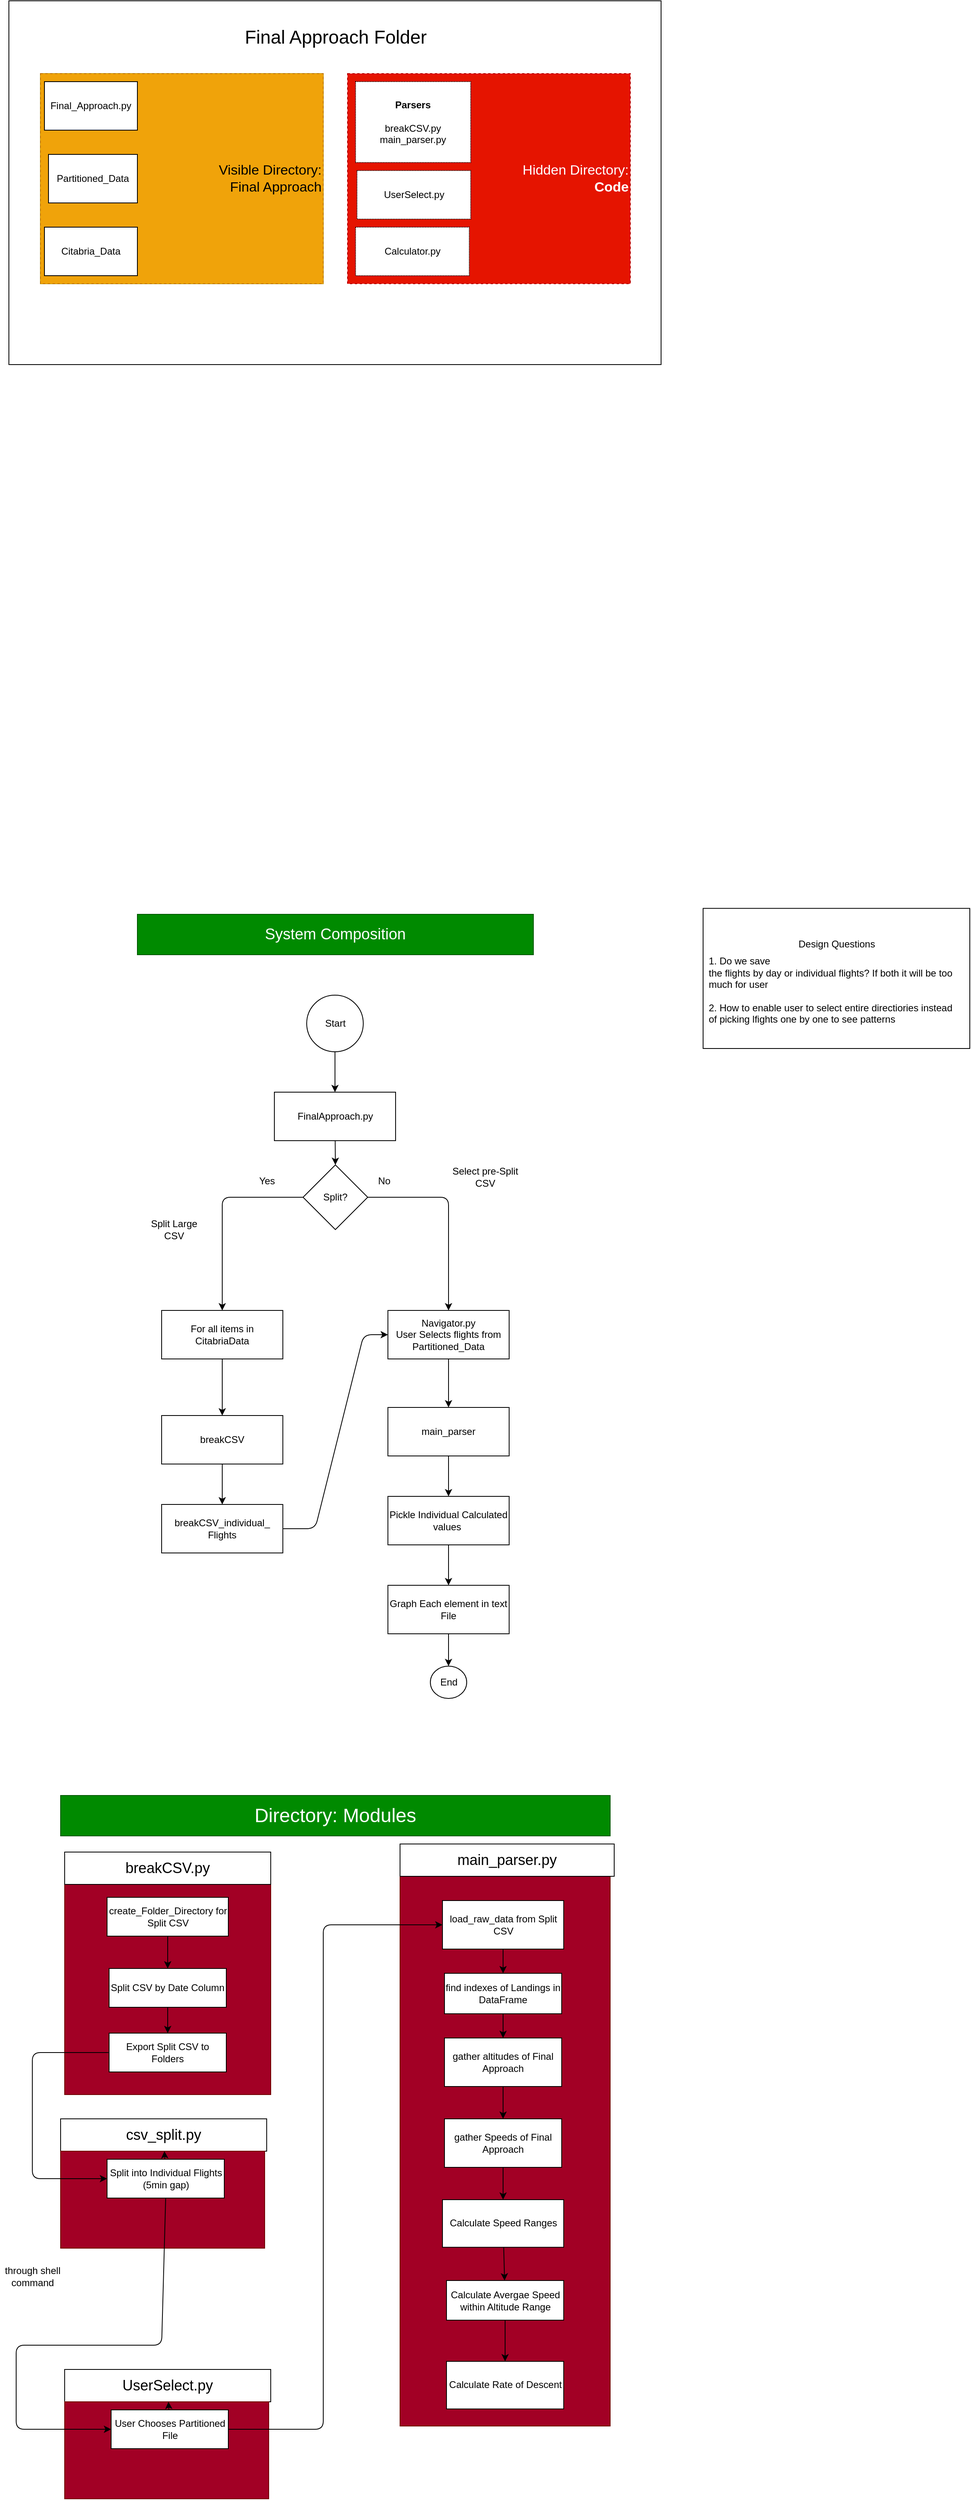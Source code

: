 <mxfile>
    <diagram id="XDxCzikrx0DDeYIclWdH" name="Page-1">
        <mxGraphModel dx="2738" dy="2295" grid="1" gridSize="10" guides="1" tooltips="1" connect="1" arrows="1" fold="1" page="1" pageScale="1" pageWidth="850" pageHeight="1100" math="0" shadow="0">
            <root>
                <mxCell id="0"/>
                <mxCell id="1" parent="0"/>
                <mxCell id="376" value="" style="group" vertex="1" connectable="0" parent="1">
                    <mxGeometry x="-765" y="1530" width="255" height="160" as="geometry"/>
                </mxCell>
                <mxCell id="374" value="&lt;font style=&quot;font-size: 18px&quot;&gt;csv_split.py&lt;/font&gt;" style="rounded=0;whiteSpace=wrap;html=1;" vertex="1" parent="376">
                    <mxGeometry width="255" height="40" as="geometry"/>
                </mxCell>
                <mxCell id="366" value="" style="group;fillColor=#a20025;fontColor=#ffffff;strokeColor=#6F0000;container=0;" vertex="1" connectable="0" parent="376">
                    <mxGeometry y="40" width="252.5" height="120" as="geometry"/>
                </mxCell>
                <mxCell id="377" value="" style="edgeStyle=none;html=1;" edge="1" parent="376" source="360" target="374">
                    <mxGeometry relative="1" as="geometry"/>
                </mxCell>
                <mxCell id="360" value="Split into Individual Flights&lt;br&gt;(5min gap)" style="whiteSpace=wrap;html=1;" vertex="1" parent="376">
                    <mxGeometry x="57.5" y="50" width="145" height="48" as="geometry"/>
                </mxCell>
                <mxCell id="245" value="" style="group;fillColor=#a20025;fontColor=#ffffff;strokeColor=#6F0000;container=0;" parent="1" vertex="1" connectable="0">
                    <mxGeometry x="-760" y="1210" width="255" height="290" as="geometry"/>
                </mxCell>
                <mxCell id="198" value="&lt;font style=&quot;font-size: 19px&quot;&gt;System Composition&lt;/font&gt;" style="whiteSpace=wrap;html=1;fillColor=#008a00;fontColor=#ffffff;strokeColor=#005700;align=center;" parent="1" vertex="1">
                    <mxGeometry x="-670" y="40" width="490" height="50" as="geometry"/>
                </mxCell>
                <mxCell id="224" style="edgeStyle=none;html=1;" parent="1" source="207" target="209" edge="1">
                    <mxGeometry relative="1" as="geometry"/>
                </mxCell>
                <mxCell id="207" value="For all items in CitabriaData" style="whiteSpace=wrap;html=1;" parent="1" vertex="1">
                    <mxGeometry x="-640" y="530" width="150" height="60" as="geometry"/>
                </mxCell>
                <mxCell id="331" value="" style="edgeStyle=none;html=1;" parent="1" source="209" target="330" edge="1">
                    <mxGeometry relative="1" as="geometry"/>
                </mxCell>
                <mxCell id="209" value="breakCSV" style="whiteSpace=wrap;html=1;" parent="1" vertex="1">
                    <mxGeometry x="-640" y="660" width="150" height="60" as="geometry"/>
                </mxCell>
                <mxCell id="345" style="edgeStyle=none;html=1;" parent="1" source="213" target="215" edge="1">
                    <mxGeometry relative="1" as="geometry"/>
                </mxCell>
                <mxCell id="213" value="main_parser" style="whiteSpace=wrap;html=1;" parent="1" vertex="1">
                    <mxGeometry x="-360" y="650" width="150" height="60" as="geometry"/>
                </mxCell>
                <mxCell id="218" value="" style="edgeStyle=none;html=1;exitX=0.5;exitY=1;exitDx=0;exitDy=0;entryX=0.5;entryY=0;entryDx=0;entryDy=0;" parent="1" source="215" target="217" edge="1">
                    <mxGeometry relative="1" as="geometry">
                        <mxPoint x="-830.0" y="870" as="sourcePoint"/>
                        <mxPoint x="-210" y="900" as="targetPoint"/>
                    </mxGeometry>
                </mxCell>
                <mxCell id="215" value="Pickle Individual Calculated values&amp;nbsp;" style="whiteSpace=wrap;html=1;" parent="1" vertex="1">
                    <mxGeometry x="-360" y="760" width="150" height="60" as="geometry"/>
                </mxCell>
                <mxCell id="348" value="" style="edgeStyle=none;html=1;" parent="1" source="217" target="347" edge="1">
                    <mxGeometry relative="1" as="geometry"/>
                </mxCell>
                <mxCell id="217" value="Graph Each element in text File" style="whiteSpace=wrap;html=1;" parent="1" vertex="1">
                    <mxGeometry x="-360" y="870" width="150" height="60" as="geometry"/>
                </mxCell>
                <mxCell id="227" style="edgeStyle=none;html=1;entryX=0.5;entryY=0;entryDx=0;entryDy=0;" parent="1" source="225" target="213" edge="1">
                    <mxGeometry relative="1" as="geometry">
                        <mxPoint x="-360" y="370" as="targetPoint"/>
                    </mxGeometry>
                </mxCell>
                <mxCell id="225" value="Navigator.py&lt;br&gt;User Selects flights from Partitioned_Data" style="whiteSpace=wrap;html=1;" parent="1" vertex="1">
                    <mxGeometry x="-360" y="530" width="150" height="60" as="geometry"/>
                </mxCell>
                <mxCell id="343" style="edgeStyle=none;html=1;entryX=0.5;entryY=0;entryDx=0;entryDy=0;" parent="1" source="229" target="342" edge="1">
                    <mxGeometry relative="1" as="geometry"/>
                </mxCell>
                <mxCell id="229" value="FinalApproach.py" style="whiteSpace=wrap;html=1;" parent="1" vertex="1">
                    <mxGeometry x="-500.5" y="260" width="150" height="60" as="geometry"/>
                </mxCell>
                <mxCell id="233" style="edgeStyle=none;html=1;entryX=0.5;entryY=0;entryDx=0;entryDy=0;" parent="1" source="232" target="229" edge="1">
                    <mxGeometry relative="1" as="geometry"/>
                </mxCell>
                <mxCell id="232" value="Start" style="ellipse;whiteSpace=wrap;html=1;" parent="1" vertex="1">
                    <mxGeometry x="-460.5" y="140" width="70" height="70" as="geometry"/>
                </mxCell>
                <mxCell id="238" value="&lt;font style=&quot;font-size: 24px&quot;&gt;Directory: Modules&lt;/font&gt;" style="rounded=0;whiteSpace=wrap;html=1;fillColor=#008a00;fontColor=#ffffff;strokeColor=#005700;" parent="1" vertex="1">
                    <mxGeometry x="-765" y="1130" width="680" height="50" as="geometry"/>
                </mxCell>
                <mxCell id="327" value="" style="group" parent="1" vertex="1" connectable="0">
                    <mxGeometry x="-829" y="-1090" width="807" height="450" as="geometry"/>
                </mxCell>
                <mxCell id="312" value="" style="whiteSpace=wrap;html=1;fontSize=18;" parent="327" vertex="1">
                    <mxGeometry width="807" height="450" as="geometry"/>
                </mxCell>
                <mxCell id="324" value="" style="group;fillColor=#e3c800;fontColor=#000000;strokeColor=#B09500;" parent="327" vertex="1" connectable="0">
                    <mxGeometry x="39" y="90" width="350" height="260" as="geometry"/>
                </mxCell>
                <mxCell id="323" value="&lt;font style=&quot;font-size: 17px&quot;&gt;Visible Directory:&lt;br&gt;Final Approach&lt;/font&gt;" style="whiteSpace=wrap;html=1;dashed=1;fillColor=#f0a30a;strokeColor=#BD7000;fontColor=#000000;align=right;" parent="324" vertex="1">
                    <mxGeometry width="350" height="260" as="geometry"/>
                </mxCell>
                <mxCell id="317" value="Final_Approach.py" style="whiteSpace=wrap;html=1;" parent="324" vertex="1">
                    <mxGeometry x="5" y="10" width="115" height="60" as="geometry"/>
                </mxCell>
                <mxCell id="314" value="Citabria_Data" style="whiteSpace=wrap;html=1;" parent="324" vertex="1">
                    <mxGeometry x="5" y="190" width="115" height="60" as="geometry"/>
                </mxCell>
                <mxCell id="316" value="Partitioned_Data" style="whiteSpace=wrap;html=1;" parent="324" vertex="1">
                    <mxGeometry x="10" y="100" width="110" height="60" as="geometry"/>
                </mxCell>
                <mxCell id="325" value="" style="group" parent="327" vertex="1" connectable="0">
                    <mxGeometry x="419" y="90" width="350" height="260" as="geometry"/>
                </mxCell>
                <mxCell id="318" value="Hidden Directory:&lt;br style=&quot;font-size: 17px;&quot;&gt;&lt;b style=&quot;font-size: 17px;&quot;&gt;Code&lt;/b&gt;" style="whiteSpace=wrap;html=1;dashed=1;fillColor=#e51400;strokeColor=#B20000;fontColor=#ffffff;align=right;fontSize=17;" parent="325" vertex="1">
                    <mxGeometry width="350.0" height="260" as="geometry"/>
                </mxCell>
                <mxCell id="319" value="&lt;b&gt;Parsers&lt;/b&gt;&lt;br&gt;&lt;br&gt;breakCSV.py&lt;br&gt;main_parser.py" style="whiteSpace=wrap;html=1;dashed=1;dashPattern=1 1;" parent="325" vertex="1">
                    <mxGeometry x="9.966" y="10" width="142.462" height="100" as="geometry"/>
                </mxCell>
                <mxCell id="320" value="Calculator.py" style="whiteSpace=wrap;html=1;dashed=1;dashPattern=1 1;" parent="325" vertex="1">
                    <mxGeometry x="9.966" y="190" width="140.704" height="60" as="geometry"/>
                </mxCell>
                <mxCell id="321" value="UserSelect.py" style="whiteSpace=wrap;html=1;dashed=1;dashPattern=1 1;" parent="325" vertex="1">
                    <mxGeometry x="11.725" y="120" width="140.704" height="60" as="geometry"/>
                </mxCell>
                <mxCell id="326" value="Final Approach Folder" style="text;html=1;align=center;verticalAlign=middle;resizable=0;points=[];autosize=1;strokeColor=none;fillColor=none;fontSize=23;" parent="327" vertex="1">
                    <mxGeometry x="283.5" y="30" width="240" height="30" as="geometry"/>
                </mxCell>
                <mxCell id="351" style="edgeStyle=none;html=1;entryX=0;entryY=0.5;entryDx=0;entryDy=0;exitX=1;exitY=0.5;exitDx=0;exitDy=0;" parent="1" source="330" target="225" edge="1">
                    <mxGeometry relative="1" as="geometry">
                        <Array as="points">
                            <mxPoint x="-450" y="800"/>
                            <mxPoint x="-390" y="560"/>
                        </Array>
                    </mxGeometry>
                </mxCell>
                <mxCell id="330" value="breakCSV_individual_&lt;br&gt;Flights" style="whiteSpace=wrap;html=1;" parent="1" vertex="1">
                    <mxGeometry x="-640" y="770" width="150" height="60" as="geometry"/>
                </mxCell>
                <mxCell id="339" value="" style="group" parent="1" vertex="1" connectable="0">
                    <mxGeometry x="30" y="50" width="330" height="260" as="geometry"/>
                </mxCell>
                <mxCell id="338" value="" style="whiteSpace=wrap;html=1;" parent="339" vertex="1">
                    <mxGeometry y="-17.333" width="330" height="173.333" as="geometry"/>
                </mxCell>
                <mxCell id="333" value="1. Do we save&lt;br&gt;the flights by day or individual flights? If both it will be too &lt;br&gt;much for user&lt;br&gt;&lt;br&gt;2. How to enable user to select entire directiories instead&lt;br&gt;of picking lfights one by one to see patterns" style="text;html=1;align=left;verticalAlign=middle;resizable=0;points=[];autosize=1;strokeColor=none;fillColor=none;" parent="339" vertex="1">
                    <mxGeometry x="5" y="39" width="320" height="90" as="geometry"/>
                </mxCell>
                <mxCell id="336" value="Design Questions" style="text;html=1;align=center;verticalAlign=middle;resizable=0;points=[];autosize=1;strokeColor=none;fillColor=none;" parent="339" vertex="1">
                    <mxGeometry x="110" y="17.333" width="110" height="20" as="geometry"/>
                </mxCell>
                <mxCell id="344" style="edgeStyle=none;html=1;exitX=0;exitY=0.5;exitDx=0;exitDy=0;entryX=0.5;entryY=0;entryDx=0;entryDy=0;" parent="1" source="342" target="207" edge="1">
                    <mxGeometry relative="1" as="geometry">
                        <Array as="points">
                            <mxPoint x="-565" y="390"/>
                        </Array>
                    </mxGeometry>
                </mxCell>
                <mxCell id="349" style="edgeStyle=none;html=1;entryX=0.5;entryY=0;entryDx=0;entryDy=0;" parent="1" source="342" target="225" edge="1">
                    <mxGeometry relative="1" as="geometry">
                        <Array as="points">
                            <mxPoint x="-285" y="390"/>
                        </Array>
                    </mxGeometry>
                </mxCell>
                <mxCell id="342" value="Split?" style="rhombus;whiteSpace=wrap;html=1;" parent="1" vertex="1">
                    <mxGeometry x="-465" y="350" width="80" height="80" as="geometry"/>
                </mxCell>
                <mxCell id="347" value="End" style="ellipse;whiteSpace=wrap;html=1;" parent="1" vertex="1">
                    <mxGeometry x="-307.5" y="970" width="45" height="40" as="geometry"/>
                </mxCell>
                <mxCell id="352" value="Split Large&lt;br&gt;CSV" style="text;html=1;align=center;verticalAlign=middle;resizable=0;points=[];autosize=1;strokeColor=none;fillColor=none;" parent="1" vertex="1">
                    <mxGeometry x="-660" y="415" width="70" height="30" as="geometry"/>
                </mxCell>
                <mxCell id="353" value="Select pre-Split &lt;br&gt;CSV" style="text;html=1;align=center;verticalAlign=middle;resizable=0;points=[];autosize=1;strokeColor=none;fillColor=none;" parent="1" vertex="1">
                    <mxGeometry x="-290" y="350" width="100" height="30" as="geometry"/>
                </mxCell>
                <mxCell id="354" value="Yes" style="text;html=1;align=center;verticalAlign=middle;resizable=0;points=[];autosize=1;strokeColor=none;fillColor=none;" parent="1" vertex="1">
                    <mxGeometry x="-530" y="360" width="40" height="20" as="geometry"/>
                </mxCell>
                <mxCell id="355" value="No" style="text;html=1;align=center;verticalAlign=middle;resizable=0;points=[];autosize=1;strokeColor=none;fillColor=none;" parent="1" vertex="1">
                    <mxGeometry x="-380.5" y="360" width="30" height="20" as="geometry"/>
                </mxCell>
                <mxCell id="361" value="" style="edgeStyle=none;html=1;entryX=0;entryY=0.5;entryDx=0;entryDy=0;exitX=0;exitY=0.5;exitDx=0;exitDy=0;" edge="1" parent="1" source="248" target="360">
                    <mxGeometry relative="1" as="geometry">
                        <mxPoint x="-820" y="1740" as="targetPoint"/>
                        <Array as="points">
                            <mxPoint x="-800" y="1448"/>
                            <mxPoint x="-800" y="1604"/>
                        </Array>
                    </mxGeometry>
                </mxCell>
                <mxCell id="269" value="" style="group" parent="1" vertex="1" connectable="0">
                    <mxGeometry x="-760" y="1200" width="255" height="272" as="geometry"/>
                </mxCell>
                <mxCell id="163" value="&lt;font style=&quot;font-size: 18px&quot;&gt;breakCSV.py&lt;/font&gt;" style="rounded=0;whiteSpace=wrap;html=1;" parent="269" vertex="1">
                    <mxGeometry width="255" height="40" as="geometry"/>
                </mxCell>
                <mxCell id="180" value="create_Folder_Directory for Split CSV" style="whiteSpace=wrap;html=1;" parent="269" vertex="1">
                    <mxGeometry x="52.5" y="56" width="150" height="48" as="geometry"/>
                </mxCell>
                <mxCell id="182" value="Split CSV by Date Column" style="whiteSpace=wrap;html=1;" parent="269" vertex="1">
                    <mxGeometry x="55" y="144" width="145" height="48" as="geometry"/>
                </mxCell>
                <mxCell id="185" style="edgeStyle=none;html=1;" parent="269" source="180" target="182" edge="1">
                    <mxGeometry relative="1" as="geometry"/>
                </mxCell>
                <mxCell id="248" value="Export Split CSV to Folders" style="whiteSpace=wrap;html=1;" parent="269" vertex="1">
                    <mxGeometry x="55" y="224" width="145" height="48" as="geometry"/>
                </mxCell>
                <mxCell id="249" value="" style="edgeStyle=none;html=1;" parent="269" source="182" target="248" edge="1">
                    <mxGeometry relative="1" as="geometry"/>
                </mxCell>
                <mxCell id="375" value="" style="group" vertex="1" connectable="0" parent="1">
                    <mxGeometry x="-345" y="1190" width="265" height="720" as="geometry"/>
                </mxCell>
                <mxCell id="250" value="" style="group;fillColor=#a20025;fontColor=#ffffff;strokeColor=#6F0000;container=0;" parent="375" vertex="1" connectable="0">
                    <mxGeometry y="20" width="260" height="700" as="geometry"/>
                </mxCell>
                <mxCell id="251" value="&lt;font style=&quot;font-size: 18px&quot;&gt;main_parser.py&lt;/font&gt;" style="rounded=0;whiteSpace=wrap;html=1;" parent="375" vertex="1">
                    <mxGeometry width="265" height="40" as="geometry"/>
                </mxCell>
                <mxCell id="252" value="load_raw_data from Split CSV" style="whiteSpace=wrap;html=1;" parent="375" vertex="1">
                    <mxGeometry x="52.5" y="70" width="150" height="60" as="geometry"/>
                </mxCell>
                <mxCell id="253" value="find indexes of Landings in DataFrame" style="whiteSpace=wrap;html=1;" parent="375" vertex="1">
                    <mxGeometry x="55" y="160" width="145" height="50" as="geometry"/>
                </mxCell>
                <mxCell id="254" style="edgeStyle=none;html=1;" parent="375" source="252" target="253" edge="1">
                    <mxGeometry relative="1" as="geometry"/>
                </mxCell>
                <mxCell id="255" value="gather altitudes of Final Approach" style="whiteSpace=wrap;html=1;" parent="375" vertex="1">
                    <mxGeometry x="55" y="240" width="145" height="60" as="geometry"/>
                </mxCell>
                <mxCell id="256" value="" style="edgeStyle=none;html=1;" parent="375" source="253" target="255" edge="1">
                    <mxGeometry relative="1" as="geometry"/>
                </mxCell>
                <mxCell id="259" value="gather Speeds of Final Approach" style="whiteSpace=wrap;html=1;" parent="375" vertex="1">
                    <mxGeometry x="55" y="340" width="145" height="60" as="geometry"/>
                </mxCell>
                <mxCell id="266" style="edgeStyle=none;html=1;fontSize=18;" parent="375" source="255" target="259" edge="1">
                    <mxGeometry relative="1" as="geometry"/>
                </mxCell>
                <mxCell id="297" value="Calculate Speed Ranges" style="whiteSpace=wrap;html=1;" parent="375" vertex="1">
                    <mxGeometry x="52.5" y="440.004" width="150" height="58.846" as="geometry"/>
                </mxCell>
                <mxCell id="364" style="edgeStyle=none;html=1;entryX=0.5;entryY=0;entryDx=0;entryDy=0;" edge="1" parent="375" source="259" target="297">
                    <mxGeometry relative="1" as="geometry"/>
                </mxCell>
                <mxCell id="298" value="Calculate Avergae Speed within Altitude Range" style="whiteSpace=wrap;html=1;" parent="375" vertex="1">
                    <mxGeometry x="57.5" y="540.003" width="145" height="49.038" as="geometry"/>
                </mxCell>
                <mxCell id="299" style="edgeStyle=none;html=1;" parent="375" source="297" target="298" edge="1">
                    <mxGeometry relative="1" as="geometry"/>
                </mxCell>
                <mxCell id="300" value="Calculate Rate of Descent" style="whiteSpace=wrap;html=1;" parent="375" vertex="1">
                    <mxGeometry x="57.5" y="640.005" width="145" height="58.846" as="geometry"/>
                </mxCell>
                <mxCell id="301" value="" style="edgeStyle=none;html=1;" parent="375" source="298" target="300" edge="1">
                    <mxGeometry relative="1" as="geometry"/>
                </mxCell>
                <mxCell id="378" value="through shell &lt;br&gt;command" style="text;html=1;align=center;verticalAlign=middle;resizable=0;points=[];autosize=1;strokeColor=none;fillColor=none;" vertex="1" parent="1">
                    <mxGeometry x="-840" y="1710" width="80" height="30" as="geometry"/>
                </mxCell>
                <mxCell id="379" value="" style="group" vertex="1" connectable="0" parent="1">
                    <mxGeometry x="-760" y="1840" width="255" height="160" as="geometry"/>
                </mxCell>
                <mxCell id="380" value="&lt;span style=&quot;font-size: 18px&quot;&gt;UserSelect.py&lt;br&gt;&lt;/span&gt;" style="rounded=0;whiteSpace=wrap;html=1;" vertex="1" parent="379">
                    <mxGeometry width="255" height="40" as="geometry"/>
                </mxCell>
                <mxCell id="381" value="" style="group;fillColor=#a20025;fontColor=#ffffff;strokeColor=#6F0000;container=0;" vertex="1" connectable="0" parent="379">
                    <mxGeometry y="40" width="252.5" height="120" as="geometry"/>
                </mxCell>
                <mxCell id="382" value="" style="edgeStyle=none;html=1;" edge="1" parent="379" source="383" target="380">
                    <mxGeometry relative="1" as="geometry"/>
                </mxCell>
                <mxCell id="383" value="User Chooses Partitioned File" style="whiteSpace=wrap;html=1;" vertex="1" parent="379">
                    <mxGeometry x="57.5" y="50" width="145" height="48" as="geometry"/>
                </mxCell>
                <mxCell id="384" style="edgeStyle=none;html=1;exitX=0.5;exitY=1;exitDx=0;exitDy=0;entryX=0;entryY=0.5;entryDx=0;entryDy=0;" edge="1" parent="1" source="360" target="383">
                    <mxGeometry relative="1" as="geometry">
                        <mxPoint x="-790" y="1940" as="targetPoint"/>
                        <Array as="points">
                            <mxPoint x="-640" y="1810"/>
                            <mxPoint x="-820" y="1810"/>
                            <mxPoint x="-820" y="1914"/>
                        </Array>
                    </mxGeometry>
                </mxCell>
                <mxCell id="385" style="edgeStyle=none;html=1;exitX=1;exitY=0.5;exitDx=0;exitDy=0;entryX=0;entryY=0.5;entryDx=0;entryDy=0;" edge="1" parent="1" source="383" target="252">
                    <mxGeometry relative="1" as="geometry">
                        <Array as="points">
                            <mxPoint x="-440" y="1914"/>
                            <mxPoint x="-440" y="1290"/>
                        </Array>
                    </mxGeometry>
                </mxCell>
            </root>
        </mxGraphModel>
    </diagram>
</mxfile>